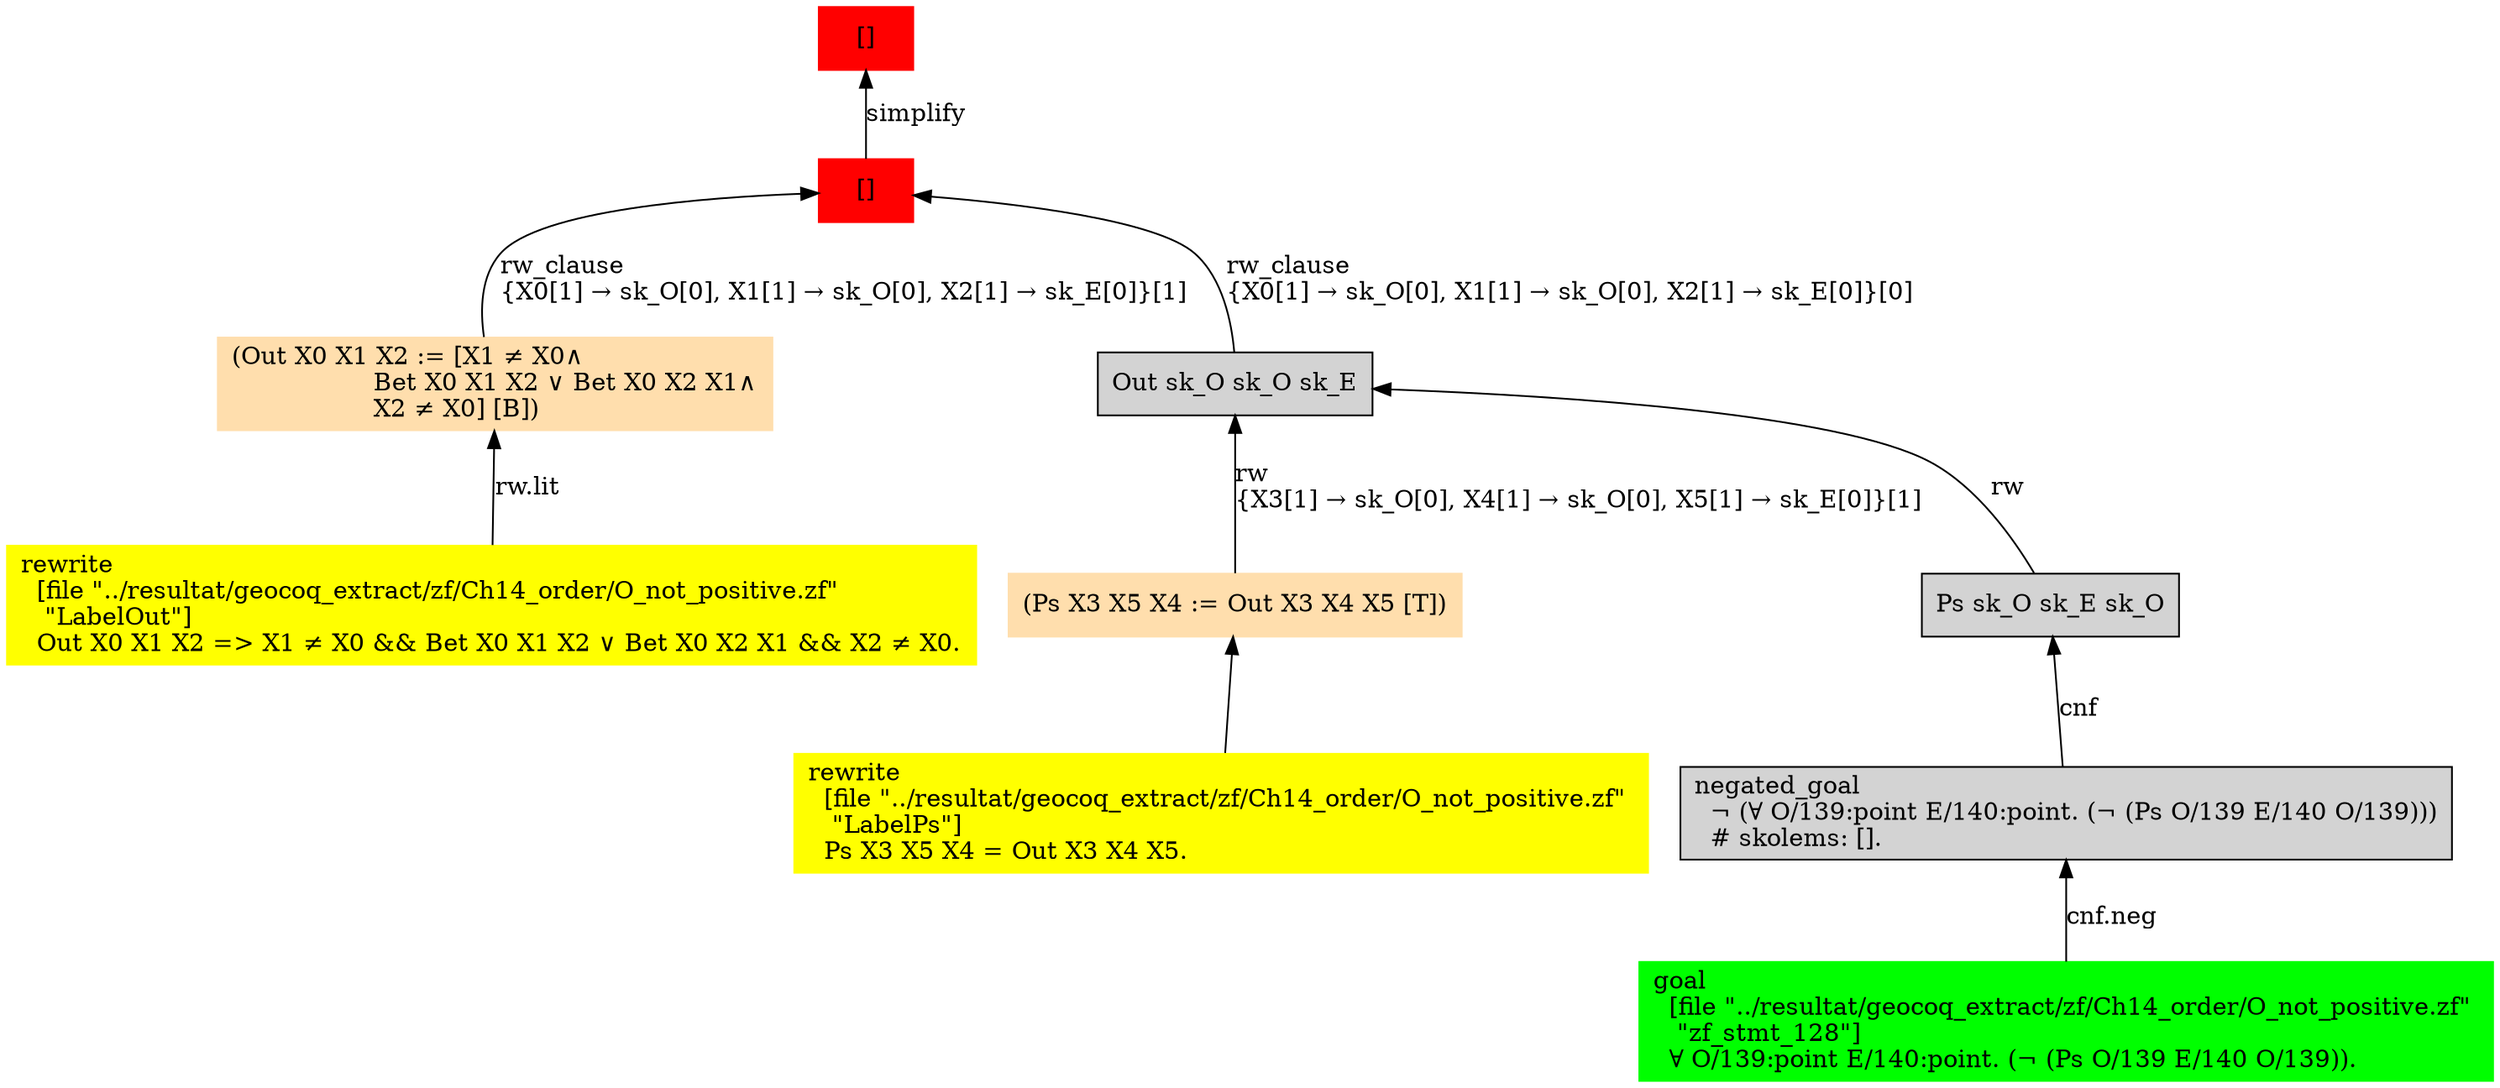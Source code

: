 digraph "unsat_graph" {
  vertex_0 [color=red, label="[]", shape=box, style=filled];
  vertex_0 -> vertex_1 [label="simplify", dir="back"];
  vertex_1 [color=red, label="[]", shape=box, style=filled];
  vertex_1 -> vertex_2 [label="rw_clause\l\{X0[1] → sk_O[0], X1[1] → sk_O[0], X2[1] → sk_E[0]\}[1]\l", dir="back"];
  vertex_2 [color=navajowhite, shape=box, label="(Out X0 X1 X2 := [X1 ≠ X0∧\l                  Bet X0 X1 X2 ∨ Bet X0 X2 X1∧\l                  X2 ≠ X0] [B])\l", style=filled];
  vertex_2 -> vertex_3 [label="rw.lit", dir="back"];
  vertex_3 [color=yellow, shape=box, label="rewrite\l  [file \"../resultat/geocoq_extract/zf/Ch14_order/O_not_positive.zf\" \l   \"LabelOut\"]\l  Out X0 X1 X2 =\> X1 ≠ X0 && Bet X0 X1 X2 ∨ Bet X0 X2 X1 && X2 ≠ X0.\l", style=filled];
  vertex_1 -> vertex_4 [label="rw_clause\l\{X0[1] → sk_O[0], X1[1] → sk_O[0], X2[1] → sk_E[0]\}[0]\l", dir="back"];
  vertex_4 [shape=box, label="Out sk_O sk_O sk_E\l", style=filled];
  vertex_4 -> vertex_5 [label="rw\l\{X3[1] → sk_O[0], X4[1] → sk_O[0], X5[1] → sk_E[0]\}[1]\l", dir="back"];
  vertex_5 [color=navajowhite, shape=box, label="(Ps X3 X5 X4 := Out X3 X4 X5 [T])\l", style=filled];
  vertex_5 -> vertex_6 [label="", dir="back"];
  vertex_6 [color=yellow, shape=box, label="rewrite\l  [file \"../resultat/geocoq_extract/zf/Ch14_order/O_not_positive.zf\" \l   \"LabelPs\"]\l  Ps X3 X5 X4 = Out X3 X4 X5.\l", style=filled];
  vertex_4 -> vertex_7 [label="rw", dir="back"];
  vertex_7 [shape=box, label="Ps sk_O sk_E sk_O\l", style=filled];
  vertex_7 -> vertex_8 [label="cnf", dir="back"];
  vertex_8 [shape=box, label="negated_goal\l  ¬ (∀ O/139:point E/140:point. (¬ (Ps O/139 E/140 O/139)))\l  # skolems: [].\l", style=filled];
  vertex_8 -> vertex_9 [label="cnf.neg", dir="back"];
  vertex_9 [color=green, shape=box, label="goal\l  [file \"../resultat/geocoq_extract/zf/Ch14_order/O_not_positive.zf\" \l   \"zf_stmt_128\"]\l  ∀ O/139:point E/140:point. (¬ (Ps O/139 E/140 O/139)).\l", style=filled];
  }



